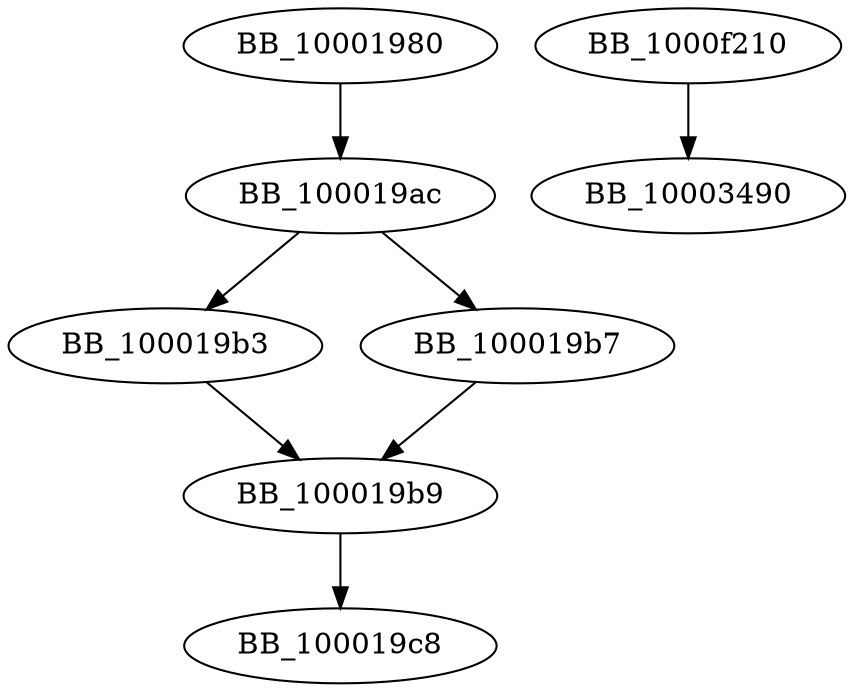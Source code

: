 DiGraph sub_10001980{
BB_10001980->BB_100019ac
BB_100019ac->BB_100019b3
BB_100019ac->BB_100019b7
BB_100019b3->BB_100019b9
BB_100019b7->BB_100019b9
BB_100019b9->BB_100019c8
BB_1000f210->BB_10003490
}
